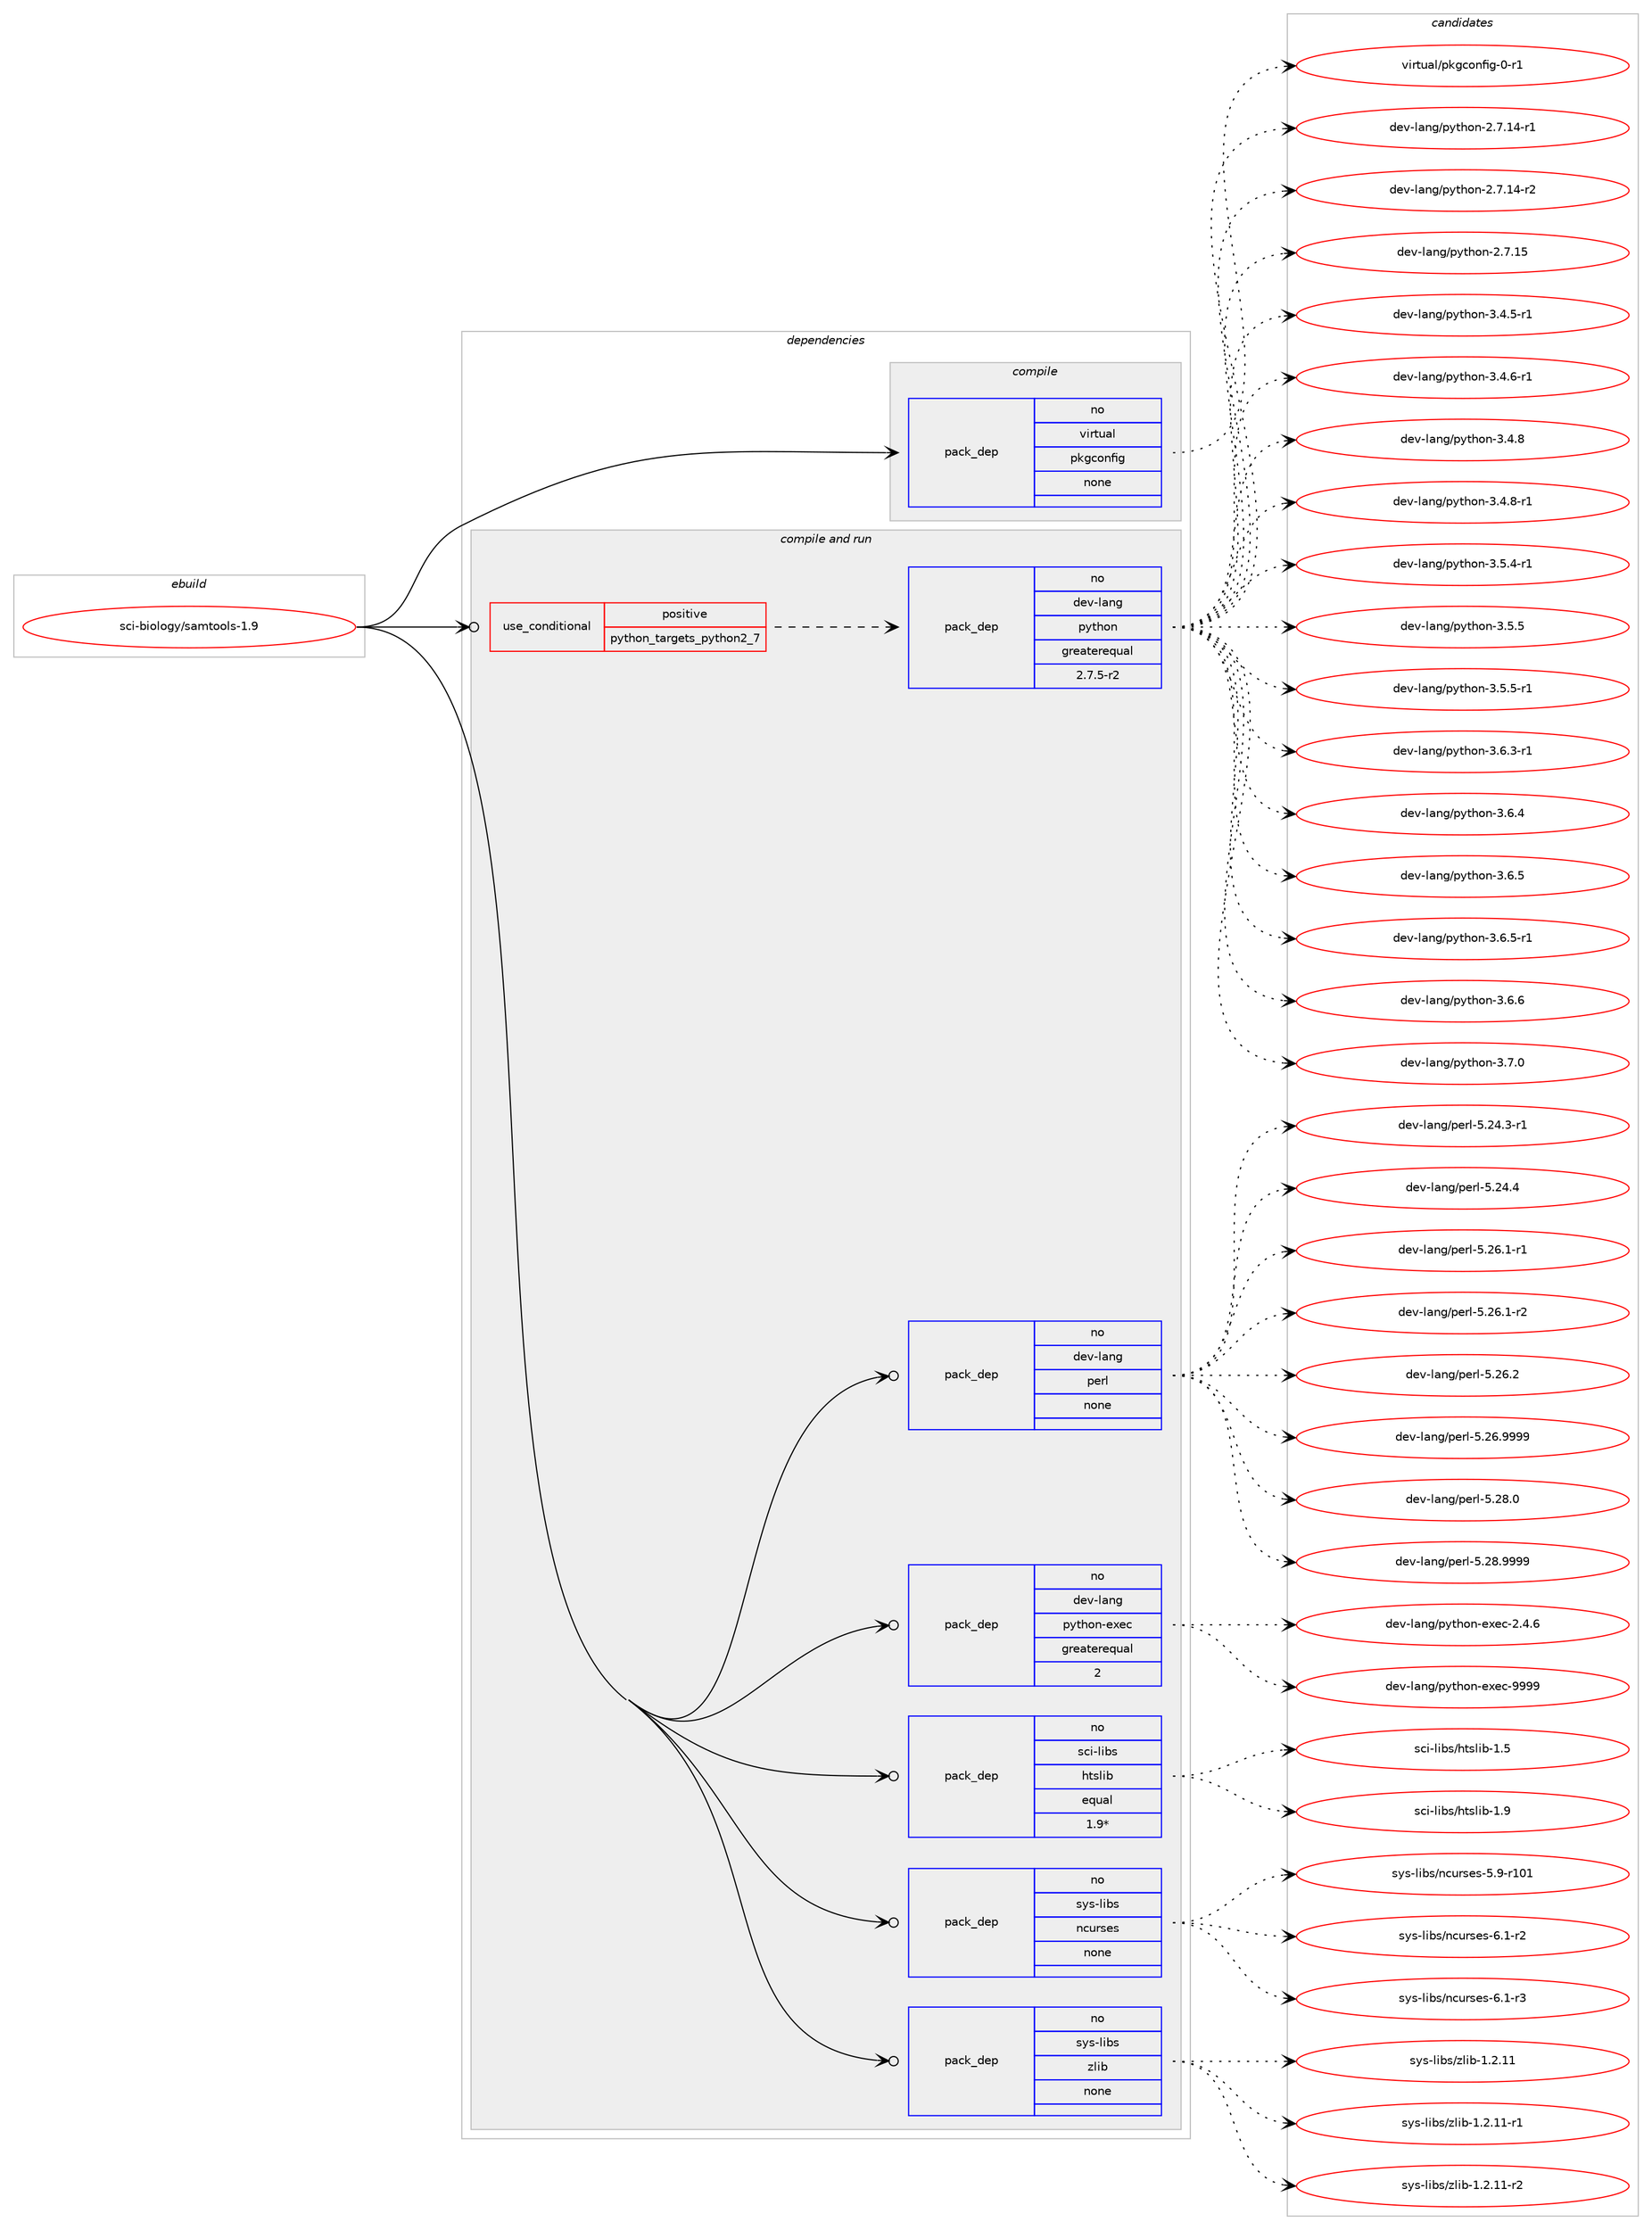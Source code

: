 digraph prolog {

# *************
# Graph options
# *************

newrank=true;
concentrate=true;
compound=true;
graph [rankdir=LR,fontname=Helvetica,fontsize=10,ranksep=1.5];#, ranksep=2.5, nodesep=0.2];
edge  [arrowhead=vee];
node  [fontname=Helvetica,fontsize=10];

# **********
# The ebuild
# **********

subgraph cluster_leftcol {
color=gray;
rank=same;
label=<<i>ebuild</i>>;
id [label="sci-biology/samtools-1.9", color=red, width=4, href="../sci-biology/samtools-1.9.svg"];
}

# ****************
# The dependencies
# ****************

subgraph cluster_midcol {
color=gray;
label=<<i>dependencies</i>>;
subgraph cluster_compile {
fillcolor="#eeeeee";
style=filled;
label=<<i>compile</i>>;
subgraph pack4953 {
dependency6113 [label=<<TABLE BORDER="0" CELLBORDER="1" CELLSPACING="0" CELLPADDING="4" WIDTH="220"><TR><TD ROWSPAN="6" CELLPADDING="30">pack_dep</TD></TR><TR><TD WIDTH="110">no</TD></TR><TR><TD>virtual</TD></TR><TR><TD>pkgconfig</TD></TR><TR><TD>none</TD></TR><TR><TD></TD></TR></TABLE>>, shape=none, color=blue];
}
id:e -> dependency6113:w [weight=20,style="solid",arrowhead="vee"];
}
subgraph cluster_compileandrun {
fillcolor="#eeeeee";
style=filled;
label=<<i>compile and run</i>>;
subgraph cond1009 {
dependency6114 [label=<<TABLE BORDER="0" CELLBORDER="1" CELLSPACING="0" CELLPADDING="4"><TR><TD ROWSPAN="3" CELLPADDING="10">use_conditional</TD></TR><TR><TD>positive</TD></TR><TR><TD>python_targets_python2_7</TD></TR></TABLE>>, shape=none, color=red];
subgraph pack4954 {
dependency6115 [label=<<TABLE BORDER="0" CELLBORDER="1" CELLSPACING="0" CELLPADDING="4" WIDTH="220"><TR><TD ROWSPAN="6" CELLPADDING="30">pack_dep</TD></TR><TR><TD WIDTH="110">no</TD></TR><TR><TD>dev-lang</TD></TR><TR><TD>python</TD></TR><TR><TD>greaterequal</TD></TR><TR><TD>2.7.5-r2</TD></TR></TABLE>>, shape=none, color=blue];
}
dependency6114:e -> dependency6115:w [weight=20,style="dashed",arrowhead="vee"];
}
id:e -> dependency6114:w [weight=20,style="solid",arrowhead="odotvee"];
subgraph pack4955 {
dependency6116 [label=<<TABLE BORDER="0" CELLBORDER="1" CELLSPACING="0" CELLPADDING="4" WIDTH="220"><TR><TD ROWSPAN="6" CELLPADDING="30">pack_dep</TD></TR><TR><TD WIDTH="110">no</TD></TR><TR><TD>dev-lang</TD></TR><TR><TD>perl</TD></TR><TR><TD>none</TD></TR><TR><TD></TD></TR></TABLE>>, shape=none, color=blue];
}
id:e -> dependency6116:w [weight=20,style="solid",arrowhead="odotvee"];
subgraph pack4956 {
dependency6117 [label=<<TABLE BORDER="0" CELLBORDER="1" CELLSPACING="0" CELLPADDING="4" WIDTH="220"><TR><TD ROWSPAN="6" CELLPADDING="30">pack_dep</TD></TR><TR><TD WIDTH="110">no</TD></TR><TR><TD>dev-lang</TD></TR><TR><TD>python-exec</TD></TR><TR><TD>greaterequal</TD></TR><TR><TD>2</TD></TR></TABLE>>, shape=none, color=blue];
}
id:e -> dependency6117:w [weight=20,style="solid",arrowhead="odotvee"];
subgraph pack4957 {
dependency6118 [label=<<TABLE BORDER="0" CELLBORDER="1" CELLSPACING="0" CELLPADDING="4" WIDTH="220"><TR><TD ROWSPAN="6" CELLPADDING="30">pack_dep</TD></TR><TR><TD WIDTH="110">no</TD></TR><TR><TD>sci-libs</TD></TR><TR><TD>htslib</TD></TR><TR><TD>equal</TD></TR><TR><TD>1.9*</TD></TR></TABLE>>, shape=none, color=blue];
}
id:e -> dependency6118:w [weight=20,style="solid",arrowhead="odotvee"];
subgraph pack4958 {
dependency6119 [label=<<TABLE BORDER="0" CELLBORDER="1" CELLSPACING="0" CELLPADDING="4" WIDTH="220"><TR><TD ROWSPAN="6" CELLPADDING="30">pack_dep</TD></TR><TR><TD WIDTH="110">no</TD></TR><TR><TD>sys-libs</TD></TR><TR><TD>ncurses</TD></TR><TR><TD>none</TD></TR><TR><TD></TD></TR></TABLE>>, shape=none, color=blue];
}
id:e -> dependency6119:w [weight=20,style="solid",arrowhead="odotvee"];
subgraph pack4959 {
dependency6120 [label=<<TABLE BORDER="0" CELLBORDER="1" CELLSPACING="0" CELLPADDING="4" WIDTH="220"><TR><TD ROWSPAN="6" CELLPADDING="30">pack_dep</TD></TR><TR><TD WIDTH="110">no</TD></TR><TR><TD>sys-libs</TD></TR><TR><TD>zlib</TD></TR><TR><TD>none</TD></TR><TR><TD></TD></TR></TABLE>>, shape=none, color=blue];
}
id:e -> dependency6120:w [weight=20,style="solid",arrowhead="odotvee"];
}
subgraph cluster_run {
fillcolor="#eeeeee";
style=filled;
label=<<i>run</i>>;
}
}

# **************
# The candidates
# **************

subgraph cluster_choices {
rank=same;
color=gray;
label=<<i>candidates</i>>;

subgraph choice4953 {
color=black;
nodesep=1;
choice11810511411611797108471121071039911111010210510345484511449 [label="virtual/pkgconfig-0-r1", color=red, width=4,href="../virtual/pkgconfig-0-r1.svg"];
dependency6113:e -> choice11810511411611797108471121071039911111010210510345484511449:w [style=dotted,weight="100"];
}
subgraph choice4954 {
color=black;
nodesep=1;
choice100101118451089711010347112121116104111110455046554649524511449 [label="dev-lang/python-2.7.14-r1", color=red, width=4,href="../dev-lang/python-2.7.14-r1.svg"];
choice100101118451089711010347112121116104111110455046554649524511450 [label="dev-lang/python-2.7.14-r2", color=red, width=4,href="../dev-lang/python-2.7.14-r2.svg"];
choice10010111845108971101034711212111610411111045504655464953 [label="dev-lang/python-2.7.15", color=red, width=4,href="../dev-lang/python-2.7.15.svg"];
choice1001011184510897110103471121211161041111104551465246534511449 [label="dev-lang/python-3.4.5-r1", color=red, width=4,href="../dev-lang/python-3.4.5-r1.svg"];
choice1001011184510897110103471121211161041111104551465246544511449 [label="dev-lang/python-3.4.6-r1", color=red, width=4,href="../dev-lang/python-3.4.6-r1.svg"];
choice100101118451089711010347112121116104111110455146524656 [label="dev-lang/python-3.4.8", color=red, width=4,href="../dev-lang/python-3.4.8.svg"];
choice1001011184510897110103471121211161041111104551465246564511449 [label="dev-lang/python-3.4.8-r1", color=red, width=4,href="../dev-lang/python-3.4.8-r1.svg"];
choice1001011184510897110103471121211161041111104551465346524511449 [label="dev-lang/python-3.5.4-r1", color=red, width=4,href="../dev-lang/python-3.5.4-r1.svg"];
choice100101118451089711010347112121116104111110455146534653 [label="dev-lang/python-3.5.5", color=red, width=4,href="../dev-lang/python-3.5.5.svg"];
choice1001011184510897110103471121211161041111104551465346534511449 [label="dev-lang/python-3.5.5-r1", color=red, width=4,href="../dev-lang/python-3.5.5-r1.svg"];
choice1001011184510897110103471121211161041111104551465446514511449 [label="dev-lang/python-3.6.3-r1", color=red, width=4,href="../dev-lang/python-3.6.3-r1.svg"];
choice100101118451089711010347112121116104111110455146544652 [label="dev-lang/python-3.6.4", color=red, width=4,href="../dev-lang/python-3.6.4.svg"];
choice100101118451089711010347112121116104111110455146544653 [label="dev-lang/python-3.6.5", color=red, width=4,href="../dev-lang/python-3.6.5.svg"];
choice1001011184510897110103471121211161041111104551465446534511449 [label="dev-lang/python-3.6.5-r1", color=red, width=4,href="../dev-lang/python-3.6.5-r1.svg"];
choice100101118451089711010347112121116104111110455146544654 [label="dev-lang/python-3.6.6", color=red, width=4,href="../dev-lang/python-3.6.6.svg"];
choice100101118451089711010347112121116104111110455146554648 [label="dev-lang/python-3.7.0", color=red, width=4,href="../dev-lang/python-3.7.0.svg"];
dependency6115:e -> choice100101118451089711010347112121116104111110455046554649524511449:w [style=dotted,weight="100"];
dependency6115:e -> choice100101118451089711010347112121116104111110455046554649524511450:w [style=dotted,weight="100"];
dependency6115:e -> choice10010111845108971101034711212111610411111045504655464953:w [style=dotted,weight="100"];
dependency6115:e -> choice1001011184510897110103471121211161041111104551465246534511449:w [style=dotted,weight="100"];
dependency6115:e -> choice1001011184510897110103471121211161041111104551465246544511449:w [style=dotted,weight="100"];
dependency6115:e -> choice100101118451089711010347112121116104111110455146524656:w [style=dotted,weight="100"];
dependency6115:e -> choice1001011184510897110103471121211161041111104551465246564511449:w [style=dotted,weight="100"];
dependency6115:e -> choice1001011184510897110103471121211161041111104551465346524511449:w [style=dotted,weight="100"];
dependency6115:e -> choice100101118451089711010347112121116104111110455146534653:w [style=dotted,weight="100"];
dependency6115:e -> choice1001011184510897110103471121211161041111104551465346534511449:w [style=dotted,weight="100"];
dependency6115:e -> choice1001011184510897110103471121211161041111104551465446514511449:w [style=dotted,weight="100"];
dependency6115:e -> choice100101118451089711010347112121116104111110455146544652:w [style=dotted,weight="100"];
dependency6115:e -> choice100101118451089711010347112121116104111110455146544653:w [style=dotted,weight="100"];
dependency6115:e -> choice1001011184510897110103471121211161041111104551465446534511449:w [style=dotted,weight="100"];
dependency6115:e -> choice100101118451089711010347112121116104111110455146544654:w [style=dotted,weight="100"];
dependency6115:e -> choice100101118451089711010347112121116104111110455146554648:w [style=dotted,weight="100"];
}
subgraph choice4955 {
color=black;
nodesep=1;
choice100101118451089711010347112101114108455346505246514511449 [label="dev-lang/perl-5.24.3-r1", color=red, width=4,href="../dev-lang/perl-5.24.3-r1.svg"];
choice10010111845108971101034711210111410845534650524652 [label="dev-lang/perl-5.24.4", color=red, width=4,href="../dev-lang/perl-5.24.4.svg"];
choice100101118451089711010347112101114108455346505446494511449 [label="dev-lang/perl-5.26.1-r1", color=red, width=4,href="../dev-lang/perl-5.26.1-r1.svg"];
choice100101118451089711010347112101114108455346505446494511450 [label="dev-lang/perl-5.26.1-r2", color=red, width=4,href="../dev-lang/perl-5.26.1-r2.svg"];
choice10010111845108971101034711210111410845534650544650 [label="dev-lang/perl-5.26.2", color=red, width=4,href="../dev-lang/perl-5.26.2.svg"];
choice10010111845108971101034711210111410845534650544657575757 [label="dev-lang/perl-5.26.9999", color=red, width=4,href="../dev-lang/perl-5.26.9999.svg"];
choice10010111845108971101034711210111410845534650564648 [label="dev-lang/perl-5.28.0", color=red, width=4,href="../dev-lang/perl-5.28.0.svg"];
choice10010111845108971101034711210111410845534650564657575757 [label="dev-lang/perl-5.28.9999", color=red, width=4,href="../dev-lang/perl-5.28.9999.svg"];
dependency6116:e -> choice100101118451089711010347112101114108455346505246514511449:w [style=dotted,weight="100"];
dependency6116:e -> choice10010111845108971101034711210111410845534650524652:w [style=dotted,weight="100"];
dependency6116:e -> choice100101118451089711010347112101114108455346505446494511449:w [style=dotted,weight="100"];
dependency6116:e -> choice100101118451089711010347112101114108455346505446494511450:w [style=dotted,weight="100"];
dependency6116:e -> choice10010111845108971101034711210111410845534650544650:w [style=dotted,weight="100"];
dependency6116:e -> choice10010111845108971101034711210111410845534650544657575757:w [style=dotted,weight="100"];
dependency6116:e -> choice10010111845108971101034711210111410845534650564648:w [style=dotted,weight="100"];
dependency6116:e -> choice10010111845108971101034711210111410845534650564657575757:w [style=dotted,weight="100"];
}
subgraph choice4956 {
color=black;
nodesep=1;
choice1001011184510897110103471121211161041111104510112010199455046524654 [label="dev-lang/python-exec-2.4.6", color=red, width=4,href="../dev-lang/python-exec-2.4.6.svg"];
choice10010111845108971101034711212111610411111045101120101994557575757 [label="dev-lang/python-exec-9999", color=red, width=4,href="../dev-lang/python-exec-9999.svg"];
dependency6117:e -> choice1001011184510897110103471121211161041111104510112010199455046524654:w [style=dotted,weight="100"];
dependency6117:e -> choice10010111845108971101034711212111610411111045101120101994557575757:w [style=dotted,weight="100"];
}
subgraph choice4957 {
color=black;
nodesep=1;
choice115991054510810598115471041161151081059845494653 [label="sci-libs/htslib-1.5", color=red, width=4,href="../sci-libs/htslib-1.5.svg"];
choice115991054510810598115471041161151081059845494657 [label="sci-libs/htslib-1.9", color=red, width=4,href="../sci-libs/htslib-1.9.svg"];
dependency6118:e -> choice115991054510810598115471041161151081059845494653:w [style=dotted,weight="100"];
dependency6118:e -> choice115991054510810598115471041161151081059845494657:w [style=dotted,weight="100"];
}
subgraph choice4958 {
color=black;
nodesep=1;
choice115121115451081059811547110991171141151011154553465745114494849 [label="sys-libs/ncurses-5.9-r101", color=red, width=4,href="../sys-libs/ncurses-5.9-r101.svg"];
choice11512111545108105981154711099117114115101115455446494511450 [label="sys-libs/ncurses-6.1-r2", color=red, width=4,href="../sys-libs/ncurses-6.1-r2.svg"];
choice11512111545108105981154711099117114115101115455446494511451 [label="sys-libs/ncurses-6.1-r3", color=red, width=4,href="../sys-libs/ncurses-6.1-r3.svg"];
dependency6119:e -> choice115121115451081059811547110991171141151011154553465745114494849:w [style=dotted,weight="100"];
dependency6119:e -> choice11512111545108105981154711099117114115101115455446494511450:w [style=dotted,weight="100"];
dependency6119:e -> choice11512111545108105981154711099117114115101115455446494511451:w [style=dotted,weight="100"];
}
subgraph choice4959 {
color=black;
nodesep=1;
choice1151211154510810598115471221081059845494650464949 [label="sys-libs/zlib-1.2.11", color=red, width=4,href="../sys-libs/zlib-1.2.11.svg"];
choice11512111545108105981154712210810598454946504649494511449 [label="sys-libs/zlib-1.2.11-r1", color=red, width=4,href="../sys-libs/zlib-1.2.11-r1.svg"];
choice11512111545108105981154712210810598454946504649494511450 [label="sys-libs/zlib-1.2.11-r2", color=red, width=4,href="../sys-libs/zlib-1.2.11-r2.svg"];
dependency6120:e -> choice1151211154510810598115471221081059845494650464949:w [style=dotted,weight="100"];
dependency6120:e -> choice11512111545108105981154712210810598454946504649494511449:w [style=dotted,weight="100"];
dependency6120:e -> choice11512111545108105981154712210810598454946504649494511450:w [style=dotted,weight="100"];
}
}

}
